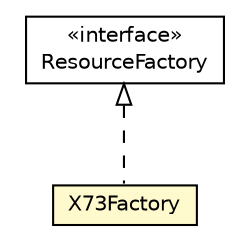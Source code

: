 #!/usr/local/bin/dot
#
# Class diagram 
# Generated by UMLGraph version R5_6-24-gf6e263 (http://www.umlgraph.org/)
#

digraph G {
	edge [fontname="Helvetica",fontsize=10,labelfontname="Helvetica",labelfontsize=10];
	node [fontname="Helvetica",fontsize=10,shape=plaintext];
	nodesep=0.25;
	ranksep=0.5;
	// org.universAAL.ontology.X73Factory
	c402224 [label=<<table title="org.universAAL.ontology.X73Factory" border="0" cellborder="1" cellspacing="0" cellpadding="2" port="p" bgcolor="lemonChiffon" href="./X73Factory.html">
		<tr><td><table border="0" cellspacing="0" cellpadding="1">
<tr><td align="center" balign="center"> X73Factory </td></tr>
		</table></td></tr>
		</table>>, URL="./X73Factory.html", fontname="Helvetica", fontcolor="black", fontsize=10.0];
	//org.universAAL.ontology.X73Factory implements org.universAAL.middleware.rdf.ResourceFactory
	c402825:p -> c402224:p [dir=back,arrowtail=empty,style=dashed];
	// org.universAAL.middleware.rdf.ResourceFactory
	c402825 [label=<<table title="org.universAAL.middleware.rdf.ResourceFactory" border="0" cellborder="1" cellspacing="0" cellpadding="2" port="p" href="http://java.sun.com/j2se/1.4.2/docs/api/org/universAAL/middleware/rdf/ResourceFactory.html">
		<tr><td><table border="0" cellspacing="0" cellpadding="1">
<tr><td align="center" balign="center"> &#171;interface&#187; </td></tr>
<tr><td align="center" balign="center"> ResourceFactory </td></tr>
		</table></td></tr>
		</table>>, URL="http://java.sun.com/j2se/1.4.2/docs/api/org/universAAL/middleware/rdf/ResourceFactory.html", fontname="Helvetica", fontcolor="black", fontsize=10.0];
}

